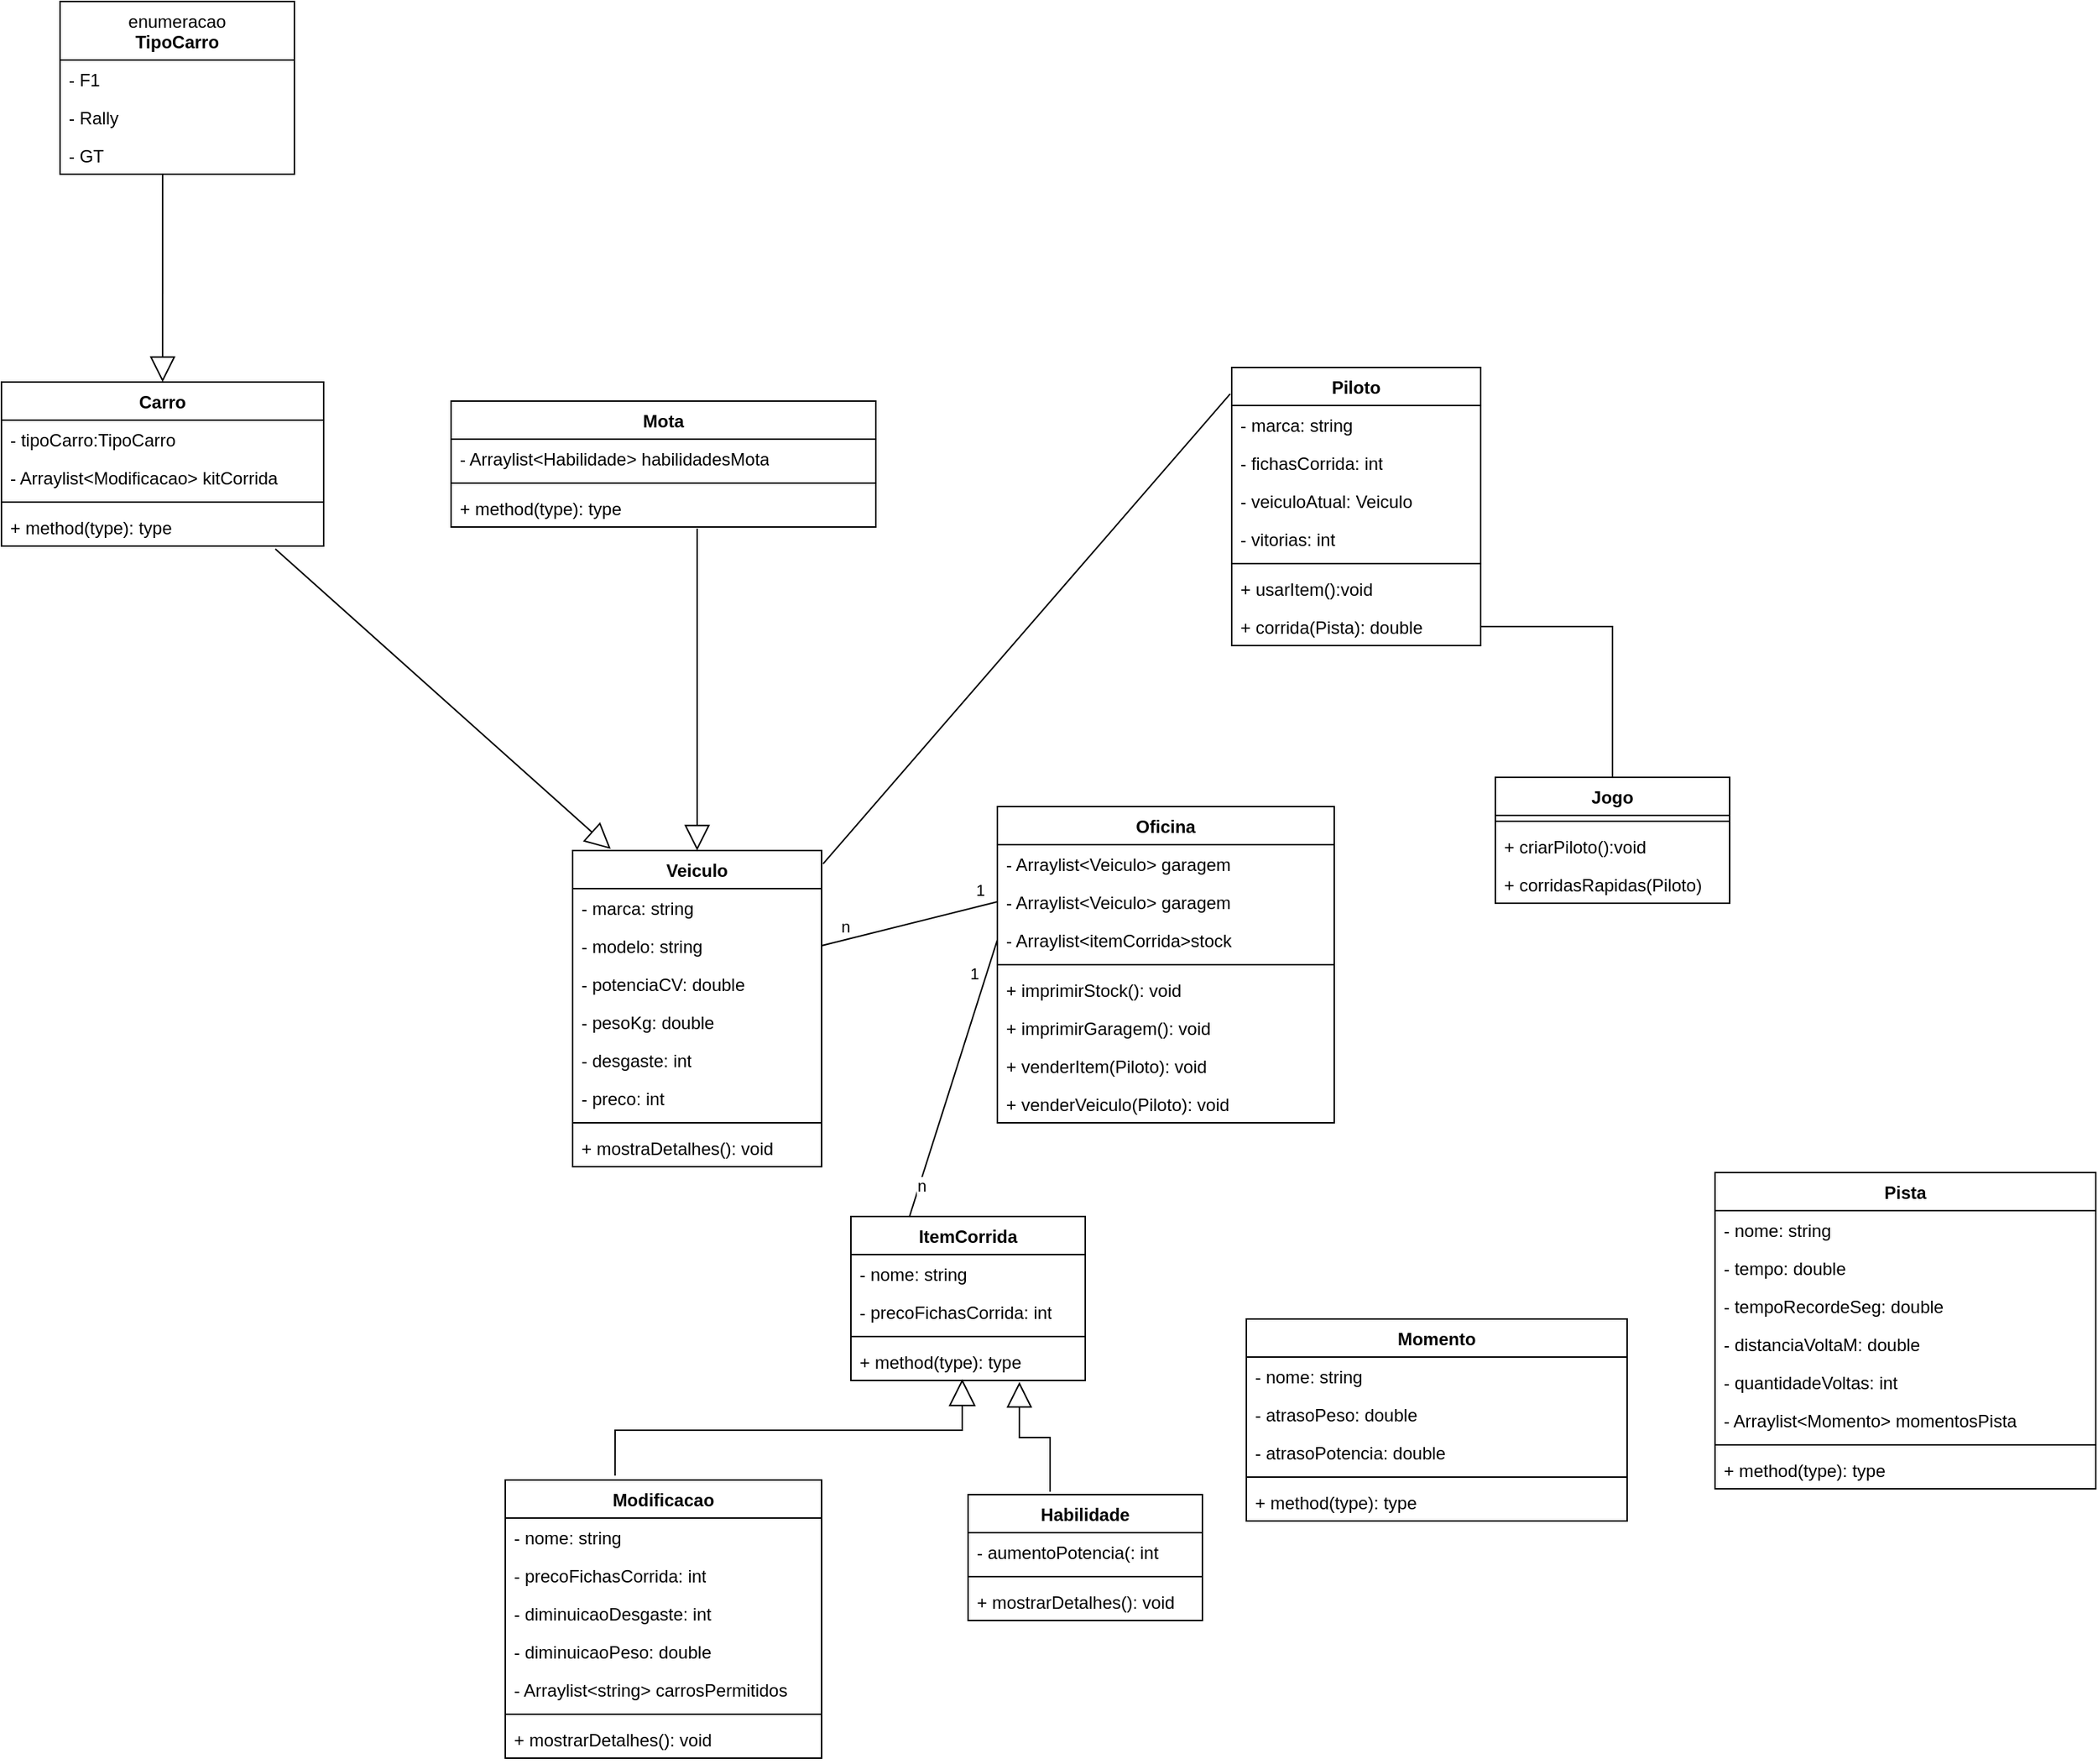 <mxfile version="22.1.8" type="device">
  <diagram name="Página-1" id="-xyUiIcZgFT_7A-90jFy">
    <mxGraphModel dx="472" dy="1939" grid="1" gridSize="10" guides="1" tooltips="1" connect="1" arrows="1" fold="1" page="1" pageScale="1" pageWidth="827" pageHeight="1169" math="0" shadow="0">
      <root>
        <mxCell id="0" />
        <mxCell id="1" parent="0" />
        <mxCell id="mjYLtM3Xch9HPr4SLD4X-1" value="Veiculo" style="swimlane;fontStyle=1;align=center;verticalAlign=top;childLayout=stackLayout;horizontal=1;startSize=26;horizontalStack=0;resizeParent=1;resizeParentMax=0;resizeLast=0;collapsible=1;marginBottom=0;whiteSpace=wrap;html=1;" vertex="1" parent="1">
          <mxGeometry x="460" y="250" width="170" height="216" as="geometry" />
        </mxCell>
        <mxCell id="mjYLtM3Xch9HPr4SLD4X-2" value="- marca: string&lt;br&gt;" style="text;strokeColor=none;fillColor=none;align=left;verticalAlign=top;spacingLeft=4;spacingRight=4;overflow=hidden;rotatable=0;points=[[0,0.5],[1,0.5]];portConstraint=eastwest;whiteSpace=wrap;html=1;" vertex="1" parent="mjYLtM3Xch9HPr4SLD4X-1">
          <mxGeometry y="26" width="170" height="26" as="geometry" />
        </mxCell>
        <mxCell id="mjYLtM3Xch9HPr4SLD4X-6" value="- modelo: string" style="text;strokeColor=none;fillColor=none;align=left;verticalAlign=top;spacingLeft=4;spacingRight=4;overflow=hidden;rotatable=0;points=[[0,0.5],[1,0.5]];portConstraint=eastwest;whiteSpace=wrap;html=1;" vertex="1" parent="mjYLtM3Xch9HPr4SLD4X-1">
          <mxGeometry y="52" width="170" height="26" as="geometry" />
        </mxCell>
        <mxCell id="mjYLtM3Xch9HPr4SLD4X-10" value="- potenciaCV: double" style="text;strokeColor=none;fillColor=none;align=left;verticalAlign=top;spacingLeft=4;spacingRight=4;overflow=hidden;rotatable=0;points=[[0,0.5],[1,0.5]];portConstraint=eastwest;whiteSpace=wrap;html=1;" vertex="1" parent="mjYLtM3Xch9HPr4SLD4X-1">
          <mxGeometry y="78" width="170" height="26" as="geometry" />
        </mxCell>
        <mxCell id="mjYLtM3Xch9HPr4SLD4X-9" value="- pesoKg: double" style="text;strokeColor=none;fillColor=none;align=left;verticalAlign=top;spacingLeft=4;spacingRight=4;overflow=hidden;rotatable=0;points=[[0,0.5],[1,0.5]];portConstraint=eastwest;whiteSpace=wrap;html=1;" vertex="1" parent="mjYLtM3Xch9HPr4SLD4X-1">
          <mxGeometry y="104" width="170" height="26" as="geometry" />
        </mxCell>
        <mxCell id="mjYLtM3Xch9HPr4SLD4X-8" value="- desgaste: int" style="text;strokeColor=none;fillColor=none;align=left;verticalAlign=top;spacingLeft=4;spacingRight=4;overflow=hidden;rotatable=0;points=[[0,0.5],[1,0.5]];portConstraint=eastwest;whiteSpace=wrap;html=1;" vertex="1" parent="mjYLtM3Xch9HPr4SLD4X-1">
          <mxGeometry y="130" width="170" height="26" as="geometry" />
        </mxCell>
        <mxCell id="mjYLtM3Xch9HPr4SLD4X-7" value="- preco: int" style="text;strokeColor=none;fillColor=none;align=left;verticalAlign=top;spacingLeft=4;spacingRight=4;overflow=hidden;rotatable=0;points=[[0,0.5],[1,0.5]];portConstraint=eastwest;whiteSpace=wrap;html=1;" vertex="1" parent="mjYLtM3Xch9HPr4SLD4X-1">
          <mxGeometry y="156" width="170" height="26" as="geometry" />
        </mxCell>
        <mxCell id="mjYLtM3Xch9HPr4SLD4X-3" value="" style="line;strokeWidth=1;fillColor=none;align=left;verticalAlign=middle;spacingTop=-1;spacingLeft=3;spacingRight=3;rotatable=0;labelPosition=right;points=[];portConstraint=eastwest;strokeColor=inherit;" vertex="1" parent="mjYLtM3Xch9HPr4SLD4X-1">
          <mxGeometry y="182" width="170" height="8" as="geometry" />
        </mxCell>
        <mxCell id="mjYLtM3Xch9HPr4SLD4X-4" value="+ mostraDetalhes(): void" style="text;strokeColor=none;fillColor=none;align=left;verticalAlign=top;spacingLeft=4;spacingRight=4;overflow=hidden;rotatable=0;points=[[0,0.5],[1,0.5]];portConstraint=eastwest;whiteSpace=wrap;html=1;" vertex="1" parent="mjYLtM3Xch9HPr4SLD4X-1">
          <mxGeometry y="190" width="170" height="26" as="geometry" />
        </mxCell>
        <mxCell id="mjYLtM3Xch9HPr4SLD4X-11" value="Carro" style="swimlane;fontStyle=1;align=center;verticalAlign=top;childLayout=stackLayout;horizontal=1;startSize=26;horizontalStack=0;resizeParent=1;resizeParentMax=0;resizeLast=0;collapsible=1;marginBottom=0;whiteSpace=wrap;html=1;" vertex="1" parent="1">
          <mxGeometry x="70" y="-70" width="220" height="112" as="geometry" />
        </mxCell>
        <mxCell id="mjYLtM3Xch9HPr4SLD4X-12" value="- tipoCarro:TipoCarro" style="text;strokeColor=none;fillColor=none;align=left;verticalAlign=top;spacingLeft=4;spacingRight=4;overflow=hidden;rotatable=0;points=[[0,0.5],[1,0.5]];portConstraint=eastwest;whiteSpace=wrap;html=1;" vertex="1" parent="mjYLtM3Xch9HPr4SLD4X-11">
          <mxGeometry y="26" width="220" height="26" as="geometry" />
        </mxCell>
        <mxCell id="mjYLtM3Xch9HPr4SLD4X-15" value="- Arraylist&amp;lt;Modificacao&amp;gt; kitCorrida" style="text;strokeColor=none;fillColor=none;align=left;verticalAlign=top;spacingLeft=4;spacingRight=4;overflow=hidden;rotatable=0;points=[[0,0.5],[1,0.5]];portConstraint=eastwest;whiteSpace=wrap;html=1;" vertex="1" parent="mjYLtM3Xch9HPr4SLD4X-11">
          <mxGeometry y="52" width="220" height="26" as="geometry" />
        </mxCell>
        <mxCell id="mjYLtM3Xch9HPr4SLD4X-13" value="" style="line;strokeWidth=1;fillColor=none;align=left;verticalAlign=middle;spacingTop=-1;spacingLeft=3;spacingRight=3;rotatable=0;labelPosition=right;points=[];portConstraint=eastwest;strokeColor=inherit;" vertex="1" parent="mjYLtM3Xch9HPr4SLD4X-11">
          <mxGeometry y="78" width="220" height="8" as="geometry" />
        </mxCell>
        <mxCell id="mjYLtM3Xch9HPr4SLD4X-14" value="+ method(type): type" style="text;strokeColor=none;fillColor=none;align=left;verticalAlign=top;spacingLeft=4;spacingRight=4;overflow=hidden;rotatable=0;points=[[0,0.5],[1,0.5]];portConstraint=eastwest;whiteSpace=wrap;html=1;" vertex="1" parent="mjYLtM3Xch9HPr4SLD4X-11">
          <mxGeometry y="86" width="220" height="26" as="geometry" />
        </mxCell>
        <mxCell id="mjYLtM3Xch9HPr4SLD4X-16" value="Mota" style="swimlane;fontStyle=1;align=center;verticalAlign=top;childLayout=stackLayout;horizontal=1;startSize=26;horizontalStack=0;resizeParent=1;resizeParentMax=0;resizeLast=0;collapsible=1;marginBottom=0;whiteSpace=wrap;html=1;" vertex="1" parent="1">
          <mxGeometry x="377" y="-57" width="290" height="86" as="geometry" />
        </mxCell>
        <mxCell id="mjYLtM3Xch9HPr4SLD4X-18" value="- Arraylist&amp;lt;Habilidade&amp;gt; habilidadesMota" style="text;strokeColor=none;fillColor=none;align=left;verticalAlign=top;spacingLeft=4;spacingRight=4;overflow=hidden;rotatable=0;points=[[0,0.5],[1,0.5]];portConstraint=eastwest;whiteSpace=wrap;html=1;" vertex="1" parent="mjYLtM3Xch9HPr4SLD4X-16">
          <mxGeometry y="26" width="290" height="26" as="geometry" />
        </mxCell>
        <mxCell id="mjYLtM3Xch9HPr4SLD4X-19" value="" style="line;strokeWidth=1;fillColor=none;align=left;verticalAlign=middle;spacingTop=-1;spacingLeft=3;spacingRight=3;rotatable=0;labelPosition=right;points=[];portConstraint=eastwest;strokeColor=inherit;" vertex="1" parent="mjYLtM3Xch9HPr4SLD4X-16">
          <mxGeometry y="52" width="290" height="8" as="geometry" />
        </mxCell>
        <mxCell id="mjYLtM3Xch9HPr4SLD4X-20" value="+ method(type): type" style="text;strokeColor=none;fillColor=none;align=left;verticalAlign=top;spacingLeft=4;spacingRight=4;overflow=hidden;rotatable=0;points=[[0,0.5],[1,0.5]];portConstraint=eastwest;whiteSpace=wrap;html=1;" vertex="1" parent="mjYLtM3Xch9HPr4SLD4X-16">
          <mxGeometry y="60" width="290" height="26" as="geometry" />
        </mxCell>
        <mxCell id="mjYLtM3Xch9HPr4SLD4X-21" value="&lt;span style=&quot;font-weight: normal;&quot;&gt;enumeracao&lt;/span&gt;&lt;br&gt;TipoCarro" style="swimlane;fontStyle=1;align=center;verticalAlign=top;childLayout=stackLayout;horizontal=1;startSize=40;horizontalStack=0;resizeParent=1;resizeParentMax=0;resizeLast=0;collapsible=1;marginBottom=0;whiteSpace=wrap;html=1;" vertex="1" parent="1">
          <mxGeometry x="110" y="-330" width="160" height="118" as="geometry" />
        </mxCell>
        <mxCell id="mjYLtM3Xch9HPr4SLD4X-22" value="- F1" style="text;strokeColor=none;fillColor=none;align=left;verticalAlign=top;spacingLeft=4;spacingRight=4;overflow=hidden;rotatable=0;points=[[0,0.5],[1,0.5]];portConstraint=eastwest;whiteSpace=wrap;html=1;" vertex="1" parent="mjYLtM3Xch9HPr4SLD4X-21">
          <mxGeometry y="40" width="160" height="26" as="geometry" />
        </mxCell>
        <mxCell id="mjYLtM3Xch9HPr4SLD4X-27" value="- Rally" style="text;strokeColor=none;fillColor=none;align=left;verticalAlign=top;spacingLeft=4;spacingRight=4;overflow=hidden;rotatable=0;points=[[0,0.5],[1,0.5]];portConstraint=eastwest;whiteSpace=wrap;html=1;" vertex="1" parent="mjYLtM3Xch9HPr4SLD4X-21">
          <mxGeometry y="66" width="160" height="26" as="geometry" />
        </mxCell>
        <mxCell id="mjYLtM3Xch9HPr4SLD4X-26" value="- GT" style="text;strokeColor=none;fillColor=none;align=left;verticalAlign=top;spacingLeft=4;spacingRight=4;overflow=hidden;rotatable=0;points=[[0,0.5],[1,0.5]];portConstraint=eastwest;whiteSpace=wrap;html=1;" vertex="1" parent="mjYLtM3Xch9HPr4SLD4X-21">
          <mxGeometry y="92" width="160" height="26" as="geometry" />
        </mxCell>
        <mxCell id="mjYLtM3Xch9HPr4SLD4X-28" value="ItemCorrida" style="swimlane;fontStyle=1;align=center;verticalAlign=top;childLayout=stackLayout;horizontal=1;startSize=26;horizontalStack=0;resizeParent=1;resizeParentMax=0;resizeLast=0;collapsible=1;marginBottom=0;whiteSpace=wrap;html=1;" vertex="1" parent="1">
          <mxGeometry x="650" y="500" width="160" height="112" as="geometry" />
        </mxCell>
        <mxCell id="mjYLtM3Xch9HPr4SLD4X-29" value="- nome: string" style="text;strokeColor=none;fillColor=none;align=left;verticalAlign=top;spacingLeft=4;spacingRight=4;overflow=hidden;rotatable=0;points=[[0,0.5],[1,0.5]];portConstraint=eastwest;whiteSpace=wrap;html=1;" vertex="1" parent="mjYLtM3Xch9HPr4SLD4X-28">
          <mxGeometry y="26" width="160" height="26" as="geometry" />
        </mxCell>
        <mxCell id="mjYLtM3Xch9HPr4SLD4X-32" value="- precoFichasCorrida: int" style="text;strokeColor=none;fillColor=none;align=left;verticalAlign=top;spacingLeft=4;spacingRight=4;overflow=hidden;rotatable=0;points=[[0,0.5],[1,0.5]];portConstraint=eastwest;whiteSpace=wrap;html=1;" vertex="1" parent="mjYLtM3Xch9HPr4SLD4X-28">
          <mxGeometry y="52" width="160" height="26" as="geometry" />
        </mxCell>
        <mxCell id="mjYLtM3Xch9HPr4SLD4X-30" value="" style="line;strokeWidth=1;fillColor=none;align=left;verticalAlign=middle;spacingTop=-1;spacingLeft=3;spacingRight=3;rotatable=0;labelPosition=right;points=[];portConstraint=eastwest;strokeColor=inherit;" vertex="1" parent="mjYLtM3Xch9HPr4SLD4X-28">
          <mxGeometry y="78" width="160" height="8" as="geometry" />
        </mxCell>
        <mxCell id="mjYLtM3Xch9HPr4SLD4X-31" value="+ method(type): type" style="text;strokeColor=none;fillColor=none;align=left;verticalAlign=top;spacingLeft=4;spacingRight=4;overflow=hidden;rotatable=0;points=[[0,0.5],[1,0.5]];portConstraint=eastwest;whiteSpace=wrap;html=1;" vertex="1" parent="mjYLtM3Xch9HPr4SLD4X-28">
          <mxGeometry y="86" width="160" height="26" as="geometry" />
        </mxCell>
        <mxCell id="mjYLtM3Xch9HPr4SLD4X-33" value="Modificacao" style="swimlane;fontStyle=1;align=center;verticalAlign=top;childLayout=stackLayout;horizontal=1;startSize=26;horizontalStack=0;resizeParent=1;resizeParentMax=0;resizeLast=0;collapsible=1;marginBottom=0;whiteSpace=wrap;html=1;" vertex="1" parent="1">
          <mxGeometry x="414" y="680" width="216" height="190" as="geometry" />
        </mxCell>
        <mxCell id="mjYLtM3Xch9HPr4SLD4X-34" value="- nome: string" style="text;strokeColor=none;fillColor=none;align=left;verticalAlign=top;spacingLeft=4;spacingRight=4;overflow=hidden;rotatable=0;points=[[0,0.5],[1,0.5]];portConstraint=eastwest;whiteSpace=wrap;html=1;" vertex="1" parent="mjYLtM3Xch9HPr4SLD4X-33">
          <mxGeometry y="26" width="216" height="26" as="geometry" />
        </mxCell>
        <mxCell id="mjYLtM3Xch9HPr4SLD4X-40" value="- precoFichasCorrida: int" style="text;strokeColor=none;fillColor=none;align=left;verticalAlign=top;spacingLeft=4;spacingRight=4;overflow=hidden;rotatable=0;points=[[0,0.5],[1,0.5]];portConstraint=eastwest;whiteSpace=wrap;html=1;" vertex="1" parent="mjYLtM3Xch9HPr4SLD4X-33">
          <mxGeometry y="52" width="216" height="26" as="geometry" />
        </mxCell>
        <mxCell id="mjYLtM3Xch9HPr4SLD4X-39" value="- diminuicaoDesgaste: int" style="text;strokeColor=none;fillColor=none;align=left;verticalAlign=top;spacingLeft=4;spacingRight=4;overflow=hidden;rotatable=0;points=[[0,0.5],[1,0.5]];portConstraint=eastwest;whiteSpace=wrap;html=1;" vertex="1" parent="mjYLtM3Xch9HPr4SLD4X-33">
          <mxGeometry y="78" width="216" height="26" as="geometry" />
        </mxCell>
        <mxCell id="mjYLtM3Xch9HPr4SLD4X-37" value="- diminuicaoPeso: double" style="text;strokeColor=none;fillColor=none;align=left;verticalAlign=top;spacingLeft=4;spacingRight=4;overflow=hidden;rotatable=0;points=[[0,0.5],[1,0.5]];portConstraint=eastwest;whiteSpace=wrap;html=1;" vertex="1" parent="mjYLtM3Xch9HPr4SLD4X-33">
          <mxGeometry y="104" width="216" height="26" as="geometry" />
        </mxCell>
        <mxCell id="mjYLtM3Xch9HPr4SLD4X-42" value="- Arraylist&amp;lt;string&amp;gt; carrosPermitidos" style="text;strokeColor=none;fillColor=none;align=left;verticalAlign=top;spacingLeft=4;spacingRight=4;overflow=hidden;rotatable=0;points=[[0,0.5],[1,0.5]];portConstraint=eastwest;whiteSpace=wrap;html=1;" vertex="1" parent="mjYLtM3Xch9HPr4SLD4X-33">
          <mxGeometry y="130" width="216" height="26" as="geometry" />
        </mxCell>
        <mxCell id="mjYLtM3Xch9HPr4SLD4X-35" value="" style="line;strokeWidth=1;fillColor=none;align=left;verticalAlign=middle;spacingTop=-1;spacingLeft=3;spacingRight=3;rotatable=0;labelPosition=right;points=[];portConstraint=eastwest;strokeColor=inherit;" vertex="1" parent="mjYLtM3Xch9HPr4SLD4X-33">
          <mxGeometry y="156" width="216" height="8" as="geometry" />
        </mxCell>
        <mxCell id="mjYLtM3Xch9HPr4SLD4X-36" value="+ mostrarDetalhes(): void" style="text;strokeColor=none;fillColor=none;align=left;verticalAlign=top;spacingLeft=4;spacingRight=4;overflow=hidden;rotatable=0;points=[[0,0.5],[1,0.5]];portConstraint=eastwest;whiteSpace=wrap;html=1;" vertex="1" parent="mjYLtM3Xch9HPr4SLD4X-33">
          <mxGeometry y="164" width="216" height="26" as="geometry" />
        </mxCell>
        <mxCell id="mjYLtM3Xch9HPr4SLD4X-43" value="Habilidade" style="swimlane;fontStyle=1;align=center;verticalAlign=top;childLayout=stackLayout;horizontal=1;startSize=26;horizontalStack=0;resizeParent=1;resizeParentMax=0;resizeLast=0;collapsible=1;marginBottom=0;whiteSpace=wrap;html=1;" vertex="1" parent="1">
          <mxGeometry x="730" y="690" width="160" height="86" as="geometry" />
        </mxCell>
        <mxCell id="mjYLtM3Xch9HPr4SLD4X-44" value="- aumentoPotencia(: int" style="text;strokeColor=none;fillColor=none;align=left;verticalAlign=top;spacingLeft=4;spacingRight=4;overflow=hidden;rotatable=0;points=[[0,0.5],[1,0.5]];portConstraint=eastwest;whiteSpace=wrap;html=1;" vertex="1" parent="mjYLtM3Xch9HPr4SLD4X-43">
          <mxGeometry y="26" width="160" height="26" as="geometry" />
        </mxCell>
        <mxCell id="mjYLtM3Xch9HPr4SLD4X-45" value="" style="line;strokeWidth=1;fillColor=none;align=left;verticalAlign=middle;spacingTop=-1;spacingLeft=3;spacingRight=3;rotatable=0;labelPosition=right;points=[];portConstraint=eastwest;strokeColor=inherit;" vertex="1" parent="mjYLtM3Xch9HPr4SLD4X-43">
          <mxGeometry y="52" width="160" height="8" as="geometry" />
        </mxCell>
        <mxCell id="mjYLtM3Xch9HPr4SLD4X-46" value="+ mostrarDetalhes(): void" style="text;strokeColor=none;fillColor=none;align=left;verticalAlign=top;spacingLeft=4;spacingRight=4;overflow=hidden;rotatable=0;points=[[0,0.5],[1,0.5]];portConstraint=eastwest;whiteSpace=wrap;html=1;" vertex="1" parent="mjYLtM3Xch9HPr4SLD4X-43">
          <mxGeometry y="60" width="160" height="26" as="geometry" />
        </mxCell>
        <mxCell id="mjYLtM3Xch9HPr4SLD4X-47" value="" style="endArrow=block;endSize=16;endFill=0;html=1;rounded=0;edgeStyle=orthogonalEdgeStyle;exitX=0.347;exitY=-0.016;exitDx=0;exitDy=0;exitPerimeter=0;entryX=0.475;entryY=0.962;entryDx=0;entryDy=0;entryPerimeter=0;" edge="1" parent="1" source="mjYLtM3Xch9HPr4SLD4X-33" target="mjYLtM3Xch9HPr4SLD4X-31">
          <mxGeometry width="160" relative="1" as="geometry">
            <mxPoint x="520" y="760" as="sourcePoint" />
            <mxPoint x="570" y="580" as="targetPoint" />
          </mxGeometry>
        </mxCell>
        <mxCell id="mjYLtM3Xch9HPr4SLD4X-51" value="" style="html=1;verticalAlign=bottom;endArrow=block;curved=0;rounded=0;edgeStyle=orthogonalEdgeStyle;exitX=0.35;exitY=-0.023;exitDx=0;exitDy=0;exitPerimeter=0;entryX=0.719;entryY=1.038;entryDx=0;entryDy=0;entryPerimeter=0;endFill=0;endSize=15;" edge="1" parent="1" source="mjYLtM3Xch9HPr4SLD4X-43" target="mjYLtM3Xch9HPr4SLD4X-31">
          <mxGeometry width="80" relative="1" as="geometry">
            <mxPoint x="560" y="360" as="sourcePoint" />
            <mxPoint x="640" y="360" as="targetPoint" />
          </mxGeometry>
        </mxCell>
        <mxCell id="mjYLtM3Xch9HPr4SLD4X-52" value="" style="html=1;verticalAlign=bottom;endArrow=block;curved=0;rounded=0;edgeStyle=orthogonalEdgeStyle;endFill=0;endSize=15;" edge="1" parent="1" target="mjYLtM3Xch9HPr4SLD4X-1">
          <mxGeometry width="80" relative="1" as="geometry">
            <mxPoint x="545" y="30" as="sourcePoint" />
            <mxPoint x="605" y="603" as="targetPoint" />
            <Array as="points">
              <mxPoint x="545" y="32" />
            </Array>
          </mxGeometry>
        </mxCell>
        <mxCell id="mjYLtM3Xch9HPr4SLD4X-54" value="" style="html=1;verticalAlign=bottom;endArrow=block;rounded=0;exitX=0.85;exitY=1.077;exitDx=0;exitDy=0;exitPerimeter=0;endFill=0;endSize=15;entryX=0.153;entryY=-0.005;entryDx=0;entryDy=0;entryPerimeter=0;" edge="1" parent="1" source="mjYLtM3Xch9HPr4SLD4X-14" target="mjYLtM3Xch9HPr4SLD4X-1">
          <mxGeometry width="80" relative="1" as="geometry">
            <mxPoint x="690" y="61" as="sourcePoint" />
            <mxPoint x="587" y="258" as="targetPoint" />
          </mxGeometry>
        </mxCell>
        <mxCell id="mjYLtM3Xch9HPr4SLD4X-55" value="" style="html=1;verticalAlign=bottom;endArrow=block;rounded=0;exitX=0.438;exitY=1;exitDx=0;exitDy=0;exitPerimeter=0;endFill=0;endSize=15;" edge="1" parent="1" source="mjYLtM3Xch9HPr4SLD4X-26" target="mjYLtM3Xch9HPr4SLD4X-11">
          <mxGeometry width="80" relative="1" as="geometry">
            <mxPoint x="267" y="54" as="sourcePoint" />
            <mxPoint x="496" y="259" as="targetPoint" />
          </mxGeometry>
        </mxCell>
        <mxCell id="mjYLtM3Xch9HPr4SLD4X-60" value="Oficina" style="swimlane;fontStyle=1;align=center;verticalAlign=top;childLayout=stackLayout;horizontal=1;startSize=26;horizontalStack=0;resizeParent=1;resizeParentMax=0;resizeLast=0;collapsible=1;marginBottom=0;whiteSpace=wrap;html=1;" vertex="1" parent="1">
          <mxGeometry x="750" y="220" width="230" height="216" as="geometry" />
        </mxCell>
        <mxCell id="mjYLtM3Xch9HPr4SLD4X-115" value="- Arraylist&amp;lt;Veiculo&amp;gt; garagem" style="text;strokeColor=none;fillColor=none;align=left;verticalAlign=top;spacingLeft=4;spacingRight=4;overflow=hidden;rotatable=0;points=[[0,0.5],[1,0.5]];portConstraint=eastwest;whiteSpace=wrap;html=1;" vertex="1" parent="mjYLtM3Xch9HPr4SLD4X-60">
          <mxGeometry y="26" width="230" height="26" as="geometry" />
        </mxCell>
        <mxCell id="mjYLtM3Xch9HPr4SLD4X-61" value="- Arraylist&amp;lt;Veiculo&amp;gt; garagem" style="text;strokeColor=none;fillColor=none;align=left;verticalAlign=top;spacingLeft=4;spacingRight=4;overflow=hidden;rotatable=0;points=[[0,0.5],[1,0.5]];portConstraint=eastwest;whiteSpace=wrap;html=1;" vertex="1" parent="mjYLtM3Xch9HPr4SLD4X-60">
          <mxGeometry y="52" width="230" height="26" as="geometry" />
        </mxCell>
        <mxCell id="mjYLtM3Xch9HPr4SLD4X-64" value="- Arraylist&amp;lt;itemCorrida&amp;gt;stock" style="text;strokeColor=none;fillColor=none;align=left;verticalAlign=top;spacingLeft=4;spacingRight=4;overflow=hidden;rotatable=0;points=[[0,0.5],[1,0.5]];portConstraint=eastwest;whiteSpace=wrap;html=1;" vertex="1" parent="mjYLtM3Xch9HPr4SLD4X-60">
          <mxGeometry y="78" width="230" height="26" as="geometry" />
        </mxCell>
        <mxCell id="mjYLtM3Xch9HPr4SLD4X-62" value="" style="line;strokeWidth=1;fillColor=none;align=left;verticalAlign=middle;spacingTop=-1;spacingLeft=3;spacingRight=3;rotatable=0;labelPosition=right;points=[];portConstraint=eastwest;strokeColor=inherit;" vertex="1" parent="mjYLtM3Xch9HPr4SLD4X-60">
          <mxGeometry y="104" width="230" height="8" as="geometry" />
        </mxCell>
        <mxCell id="mjYLtM3Xch9HPr4SLD4X-63" value="+ imprimirStock(): void" style="text;strokeColor=none;fillColor=none;align=left;verticalAlign=top;spacingLeft=4;spacingRight=4;overflow=hidden;rotatable=0;points=[[0,0.5],[1,0.5]];portConstraint=eastwest;whiteSpace=wrap;html=1;" vertex="1" parent="mjYLtM3Xch9HPr4SLD4X-60">
          <mxGeometry y="112" width="230" height="26" as="geometry" />
        </mxCell>
        <mxCell id="mjYLtM3Xch9HPr4SLD4X-67" value="+ imprimirGaragem(): void" style="text;strokeColor=none;fillColor=none;align=left;verticalAlign=top;spacingLeft=4;spacingRight=4;overflow=hidden;rotatable=0;points=[[0,0.5],[1,0.5]];portConstraint=eastwest;whiteSpace=wrap;html=1;" vertex="1" parent="mjYLtM3Xch9HPr4SLD4X-60">
          <mxGeometry y="138" width="230" height="26" as="geometry" />
        </mxCell>
        <mxCell id="mjYLtM3Xch9HPr4SLD4X-66" value="+ venderItem(Piloto): void" style="text;strokeColor=none;fillColor=none;align=left;verticalAlign=top;spacingLeft=4;spacingRight=4;overflow=hidden;rotatable=0;points=[[0,0.5],[1,0.5]];portConstraint=eastwest;whiteSpace=wrap;html=1;" vertex="1" parent="mjYLtM3Xch9HPr4SLD4X-60">
          <mxGeometry y="164" width="230" height="26" as="geometry" />
        </mxCell>
        <mxCell id="mjYLtM3Xch9HPr4SLD4X-65" value="+ venderVeiculo(Piloto): void" style="text;strokeColor=none;fillColor=none;align=left;verticalAlign=top;spacingLeft=4;spacingRight=4;overflow=hidden;rotatable=0;points=[[0,0.5],[1,0.5]];portConstraint=eastwest;whiteSpace=wrap;html=1;" vertex="1" parent="mjYLtM3Xch9HPr4SLD4X-60">
          <mxGeometry y="190" width="230" height="26" as="geometry" />
        </mxCell>
        <mxCell id="mjYLtM3Xch9HPr4SLD4X-68" value="Pista" style="swimlane;fontStyle=1;align=center;verticalAlign=top;childLayout=stackLayout;horizontal=1;startSize=26;horizontalStack=0;resizeParent=1;resizeParentMax=0;resizeLast=0;collapsible=1;marginBottom=0;whiteSpace=wrap;html=1;" vertex="1" parent="1">
          <mxGeometry x="1240" y="470" width="260" height="216" as="geometry" />
        </mxCell>
        <mxCell id="mjYLtM3Xch9HPr4SLD4X-69" value="- nome: string" style="text;strokeColor=none;fillColor=none;align=left;verticalAlign=top;spacingLeft=4;spacingRight=4;overflow=hidden;rotatable=0;points=[[0,0.5],[1,0.5]];portConstraint=eastwest;whiteSpace=wrap;html=1;" vertex="1" parent="mjYLtM3Xch9HPr4SLD4X-68">
          <mxGeometry y="26" width="260" height="26" as="geometry" />
        </mxCell>
        <mxCell id="mjYLtM3Xch9HPr4SLD4X-76" value="- tempo: double" style="text;strokeColor=none;fillColor=none;align=left;verticalAlign=top;spacingLeft=4;spacingRight=4;overflow=hidden;rotatable=0;points=[[0,0.5],[1,0.5]];portConstraint=eastwest;whiteSpace=wrap;html=1;" vertex="1" parent="mjYLtM3Xch9HPr4SLD4X-68">
          <mxGeometry y="52" width="260" height="26" as="geometry" />
        </mxCell>
        <mxCell id="mjYLtM3Xch9HPr4SLD4X-75" value="- tempoRecordeSeg: double" style="text;strokeColor=none;fillColor=none;align=left;verticalAlign=top;spacingLeft=4;spacingRight=4;overflow=hidden;rotatable=0;points=[[0,0.5],[1,0.5]];portConstraint=eastwest;whiteSpace=wrap;html=1;" vertex="1" parent="mjYLtM3Xch9HPr4SLD4X-68">
          <mxGeometry y="78" width="260" height="26" as="geometry" />
        </mxCell>
        <mxCell id="mjYLtM3Xch9HPr4SLD4X-74" value="- distanciaVoltaM: double" style="text;strokeColor=none;fillColor=none;align=left;verticalAlign=top;spacingLeft=4;spacingRight=4;overflow=hidden;rotatable=0;points=[[0,0.5],[1,0.5]];portConstraint=eastwest;whiteSpace=wrap;html=1;" vertex="1" parent="mjYLtM3Xch9HPr4SLD4X-68">
          <mxGeometry y="104" width="260" height="26" as="geometry" />
        </mxCell>
        <mxCell id="mjYLtM3Xch9HPr4SLD4X-73" value="- quantidadeVoltas: int" style="text;strokeColor=none;fillColor=none;align=left;verticalAlign=top;spacingLeft=4;spacingRight=4;overflow=hidden;rotatable=0;points=[[0,0.5],[1,0.5]];portConstraint=eastwest;whiteSpace=wrap;html=1;" vertex="1" parent="mjYLtM3Xch9HPr4SLD4X-68">
          <mxGeometry y="130" width="260" height="26" as="geometry" />
        </mxCell>
        <mxCell id="mjYLtM3Xch9HPr4SLD4X-72" value="- Arraylist&amp;lt;Momento&amp;gt; momentosPista" style="text;strokeColor=none;fillColor=none;align=left;verticalAlign=top;spacingLeft=4;spacingRight=4;overflow=hidden;rotatable=0;points=[[0,0.5],[1,0.5]];portConstraint=eastwest;whiteSpace=wrap;html=1;" vertex="1" parent="mjYLtM3Xch9HPr4SLD4X-68">
          <mxGeometry y="156" width="260" height="26" as="geometry" />
        </mxCell>
        <mxCell id="mjYLtM3Xch9HPr4SLD4X-70" value="" style="line;strokeWidth=1;fillColor=none;align=left;verticalAlign=middle;spacingTop=-1;spacingLeft=3;spacingRight=3;rotatable=0;labelPosition=right;points=[];portConstraint=eastwest;strokeColor=inherit;" vertex="1" parent="mjYLtM3Xch9HPr4SLD4X-68">
          <mxGeometry y="182" width="260" height="8" as="geometry" />
        </mxCell>
        <mxCell id="mjYLtM3Xch9HPr4SLD4X-71" value="+ method(type): type" style="text;strokeColor=none;fillColor=none;align=left;verticalAlign=top;spacingLeft=4;spacingRight=4;overflow=hidden;rotatable=0;points=[[0,0.5],[1,0.5]];portConstraint=eastwest;whiteSpace=wrap;html=1;" vertex="1" parent="mjYLtM3Xch9HPr4SLD4X-68">
          <mxGeometry y="190" width="260" height="26" as="geometry" />
        </mxCell>
        <mxCell id="mjYLtM3Xch9HPr4SLD4X-77" value="Momento" style="swimlane;fontStyle=1;align=center;verticalAlign=top;childLayout=stackLayout;horizontal=1;startSize=26;horizontalStack=0;resizeParent=1;resizeParentMax=0;resizeLast=0;collapsible=1;marginBottom=0;whiteSpace=wrap;html=1;" vertex="1" parent="1">
          <mxGeometry x="920" y="570" width="260" height="138" as="geometry" />
        </mxCell>
        <mxCell id="mjYLtM3Xch9HPr4SLD4X-78" value="- nome: string" style="text;strokeColor=none;fillColor=none;align=left;verticalAlign=top;spacingLeft=4;spacingRight=4;overflow=hidden;rotatable=0;points=[[0,0.5],[1,0.5]];portConstraint=eastwest;whiteSpace=wrap;html=1;" vertex="1" parent="mjYLtM3Xch9HPr4SLD4X-77">
          <mxGeometry y="26" width="260" height="26" as="geometry" />
        </mxCell>
        <mxCell id="mjYLtM3Xch9HPr4SLD4X-79" value="- atrasoPeso: double" style="text;strokeColor=none;fillColor=none;align=left;verticalAlign=top;spacingLeft=4;spacingRight=4;overflow=hidden;rotatable=0;points=[[0,0.5],[1,0.5]];portConstraint=eastwest;whiteSpace=wrap;html=1;" vertex="1" parent="mjYLtM3Xch9HPr4SLD4X-77">
          <mxGeometry y="52" width="260" height="26" as="geometry" />
        </mxCell>
        <mxCell id="mjYLtM3Xch9HPr4SLD4X-80" value="- atrasoPotencia: double" style="text;strokeColor=none;fillColor=none;align=left;verticalAlign=top;spacingLeft=4;spacingRight=4;overflow=hidden;rotatable=0;points=[[0,0.5],[1,0.5]];portConstraint=eastwest;whiteSpace=wrap;html=1;" vertex="1" parent="mjYLtM3Xch9HPr4SLD4X-77">
          <mxGeometry y="78" width="260" height="26" as="geometry" />
        </mxCell>
        <mxCell id="mjYLtM3Xch9HPr4SLD4X-84" value="" style="line;strokeWidth=1;fillColor=none;align=left;verticalAlign=middle;spacingTop=-1;spacingLeft=3;spacingRight=3;rotatable=0;labelPosition=right;points=[];portConstraint=eastwest;strokeColor=inherit;" vertex="1" parent="mjYLtM3Xch9HPr4SLD4X-77">
          <mxGeometry y="104" width="260" height="8" as="geometry" />
        </mxCell>
        <mxCell id="mjYLtM3Xch9HPr4SLD4X-85" value="+ method(type): type" style="text;strokeColor=none;fillColor=none;align=left;verticalAlign=top;spacingLeft=4;spacingRight=4;overflow=hidden;rotatable=0;points=[[0,0.5],[1,0.5]];portConstraint=eastwest;whiteSpace=wrap;html=1;" vertex="1" parent="mjYLtM3Xch9HPr4SLD4X-77">
          <mxGeometry y="112" width="260" height="26" as="geometry" />
        </mxCell>
        <mxCell id="mjYLtM3Xch9HPr4SLD4X-90" value="Piloto" style="swimlane;fontStyle=1;align=center;verticalAlign=top;childLayout=stackLayout;horizontal=1;startSize=26;horizontalStack=0;resizeParent=1;resizeParentMax=0;resizeLast=0;collapsible=1;marginBottom=0;whiteSpace=wrap;html=1;" vertex="1" parent="1">
          <mxGeometry x="910" y="-80" width="170" height="190" as="geometry" />
        </mxCell>
        <mxCell id="mjYLtM3Xch9HPr4SLD4X-91" value="- marca: string&lt;br&gt;" style="text;strokeColor=none;fillColor=none;align=left;verticalAlign=top;spacingLeft=4;spacingRight=4;overflow=hidden;rotatable=0;points=[[0,0.5],[1,0.5]];portConstraint=eastwest;whiteSpace=wrap;html=1;" vertex="1" parent="mjYLtM3Xch9HPr4SLD4X-90">
          <mxGeometry y="26" width="170" height="26" as="geometry" />
        </mxCell>
        <mxCell id="mjYLtM3Xch9HPr4SLD4X-92" value="- fichasCorrida: int" style="text;strokeColor=none;fillColor=none;align=left;verticalAlign=top;spacingLeft=4;spacingRight=4;overflow=hidden;rotatable=0;points=[[0,0.5],[1,0.5]];portConstraint=eastwest;whiteSpace=wrap;html=1;" vertex="1" parent="mjYLtM3Xch9HPr4SLD4X-90">
          <mxGeometry y="52" width="170" height="26" as="geometry" />
        </mxCell>
        <mxCell id="mjYLtM3Xch9HPr4SLD4X-93" value="- veiculoAtual: Veiculo" style="text;strokeColor=none;fillColor=none;align=left;verticalAlign=top;spacingLeft=4;spacingRight=4;overflow=hidden;rotatable=0;points=[[0,0.5],[1,0.5]];portConstraint=eastwest;whiteSpace=wrap;html=1;" vertex="1" parent="mjYLtM3Xch9HPr4SLD4X-90">
          <mxGeometry y="78" width="170" height="26" as="geometry" />
        </mxCell>
        <mxCell id="mjYLtM3Xch9HPr4SLD4X-94" value="- vitorias: int" style="text;strokeColor=none;fillColor=none;align=left;verticalAlign=top;spacingLeft=4;spacingRight=4;overflow=hidden;rotatable=0;points=[[0,0.5],[1,0.5]];portConstraint=eastwest;whiteSpace=wrap;html=1;" vertex="1" parent="mjYLtM3Xch9HPr4SLD4X-90">
          <mxGeometry y="104" width="170" height="26" as="geometry" />
        </mxCell>
        <mxCell id="mjYLtM3Xch9HPr4SLD4X-97" value="" style="line;strokeWidth=1;fillColor=none;align=left;verticalAlign=middle;spacingTop=-1;spacingLeft=3;spacingRight=3;rotatable=0;labelPosition=right;points=[];portConstraint=eastwest;strokeColor=inherit;" vertex="1" parent="mjYLtM3Xch9HPr4SLD4X-90">
          <mxGeometry y="130" width="170" height="8" as="geometry" />
        </mxCell>
        <mxCell id="mjYLtM3Xch9HPr4SLD4X-98" value="+ usarItem():void" style="text;strokeColor=none;fillColor=none;align=left;verticalAlign=top;spacingLeft=4;spacingRight=4;overflow=hidden;rotatable=0;points=[[0,0.5],[1,0.5]];portConstraint=eastwest;whiteSpace=wrap;html=1;" vertex="1" parent="mjYLtM3Xch9HPr4SLD4X-90">
          <mxGeometry y="138" width="170" height="26" as="geometry" />
        </mxCell>
        <mxCell id="mjYLtM3Xch9HPr4SLD4X-99" value="+ corrida(Pista): double" style="text;strokeColor=none;fillColor=none;align=left;verticalAlign=top;spacingLeft=4;spacingRight=4;overflow=hidden;rotatable=0;points=[[0,0.5],[1,0.5]];portConstraint=eastwest;whiteSpace=wrap;html=1;" vertex="1" parent="mjYLtM3Xch9HPr4SLD4X-90">
          <mxGeometry y="164" width="170" height="26" as="geometry" />
        </mxCell>
        <mxCell id="mjYLtM3Xch9HPr4SLD4X-100" value="Jogo" style="swimlane;fontStyle=1;align=center;verticalAlign=top;childLayout=stackLayout;horizontal=1;startSize=26;horizontalStack=0;resizeParent=1;resizeParentMax=0;resizeLast=0;collapsible=1;marginBottom=0;whiteSpace=wrap;html=1;" vertex="1" parent="1">
          <mxGeometry x="1090" y="200" width="160" height="86" as="geometry" />
        </mxCell>
        <mxCell id="mjYLtM3Xch9HPr4SLD4X-102" value="" style="line;strokeWidth=1;fillColor=none;align=left;verticalAlign=middle;spacingTop=-1;spacingLeft=3;spacingRight=3;rotatable=0;labelPosition=right;points=[];portConstraint=eastwest;strokeColor=inherit;" vertex="1" parent="mjYLtM3Xch9HPr4SLD4X-100">
          <mxGeometry y="26" width="160" height="8" as="geometry" />
        </mxCell>
        <mxCell id="mjYLtM3Xch9HPr4SLD4X-103" value="+ criarPiloto():void" style="text;strokeColor=none;fillColor=none;align=left;verticalAlign=top;spacingLeft=4;spacingRight=4;overflow=hidden;rotatable=0;points=[[0,0.5],[1,0.5]];portConstraint=eastwest;whiteSpace=wrap;html=1;" vertex="1" parent="mjYLtM3Xch9HPr4SLD4X-100">
          <mxGeometry y="34" width="160" height="26" as="geometry" />
        </mxCell>
        <mxCell id="mjYLtM3Xch9HPr4SLD4X-104" value="+ corridasRapidas(Piloto)" style="text;strokeColor=none;fillColor=none;align=left;verticalAlign=top;spacingLeft=4;spacingRight=4;overflow=hidden;rotatable=0;points=[[0,0.5],[1,0.5]];portConstraint=eastwest;whiteSpace=wrap;html=1;" vertex="1" parent="mjYLtM3Xch9HPr4SLD4X-100">
          <mxGeometry y="60" width="160" height="26" as="geometry" />
        </mxCell>
        <mxCell id="mjYLtM3Xch9HPr4SLD4X-108" value="" style="endArrow=none;html=1;rounded=0;exitX=1;exitY=0.5;exitDx=0;exitDy=0;entryX=0;entryY=0.5;entryDx=0;entryDy=0;" edge="1" parent="1" source="mjYLtM3Xch9HPr4SLD4X-6" target="mjYLtM3Xch9HPr4SLD4X-61">
          <mxGeometry relative="1" as="geometry">
            <mxPoint x="620" y="400" as="sourcePoint" />
            <mxPoint x="780" y="400" as="targetPoint" />
          </mxGeometry>
        </mxCell>
        <mxCell id="mjYLtM3Xch9HPr4SLD4X-113" value="n" style="edgeLabel;html=1;align=center;verticalAlign=middle;resizable=0;points=[];" vertex="1" connectable="0" parent="mjYLtM3Xch9HPr4SLD4X-108">
          <mxGeometry x="-0.622" y="2" relative="1" as="geometry">
            <mxPoint x="-7" y="-6" as="offset" />
          </mxGeometry>
        </mxCell>
        <mxCell id="mjYLtM3Xch9HPr4SLD4X-116" value="1" style="edgeLabel;html=1;align=center;verticalAlign=middle;resizable=0;points=[];" vertex="1" connectable="0" parent="mjYLtM3Xch9HPr4SLD4X-108">
          <mxGeometry x="0.796" y="-1" relative="1" as="geometry">
            <mxPoint y="-12" as="offset" />
          </mxGeometry>
        </mxCell>
        <mxCell id="mjYLtM3Xch9HPr4SLD4X-111" value="" style="endArrow=none;html=1;rounded=0;exitX=0.25;exitY=0;exitDx=0;exitDy=0;entryX=0;entryY=0.5;entryDx=0;entryDy=0;" edge="1" parent="1" source="mjYLtM3Xch9HPr4SLD4X-28" target="mjYLtM3Xch9HPr4SLD4X-64">
          <mxGeometry relative="1" as="geometry">
            <mxPoint x="640" y="325" as="sourcePoint" />
            <mxPoint x="760" y="295" as="targetPoint" />
          </mxGeometry>
        </mxCell>
        <mxCell id="mjYLtM3Xch9HPr4SLD4X-118" value="n" style="edgeLabel;html=1;align=center;verticalAlign=middle;resizable=0;points=[];" vertex="1" connectable="0" parent="mjYLtM3Xch9HPr4SLD4X-111">
          <mxGeometry x="-0.774" y="-1" relative="1" as="geometry">
            <mxPoint as="offset" />
          </mxGeometry>
        </mxCell>
        <mxCell id="mjYLtM3Xch9HPr4SLD4X-119" value="1" style="edgeLabel;html=1;align=center;verticalAlign=middle;resizable=0;points=[];" vertex="1" connectable="0" parent="mjYLtM3Xch9HPr4SLD4X-111">
          <mxGeometry x="0.757" relative="1" as="geometry">
            <mxPoint x="-9" as="offset" />
          </mxGeometry>
        </mxCell>
        <mxCell id="mjYLtM3Xch9HPr4SLD4X-121" value="" style="endArrow=none;html=1;edgeStyle=orthogonalEdgeStyle;rounded=0;entryX=0.5;entryY=0;entryDx=0;entryDy=0;" edge="1" parent="1" source="mjYLtM3Xch9HPr4SLD4X-99" target="mjYLtM3Xch9HPr4SLD4X-100">
          <mxGeometry relative="1" as="geometry">
            <mxPoint x="1010" y="300" as="sourcePoint" />
            <mxPoint x="1170" y="300" as="targetPoint" />
          </mxGeometry>
        </mxCell>
        <mxCell id="mjYLtM3Xch9HPr4SLD4X-124" value="" style="endArrow=none;html=1;rounded=0;exitX=1.006;exitY=0.042;exitDx=0;exitDy=0;exitPerimeter=0;entryX=-0.006;entryY=0.095;entryDx=0;entryDy=0;entryPerimeter=0;" edge="1" parent="1" source="mjYLtM3Xch9HPr4SLD4X-1" target="mjYLtM3Xch9HPr4SLD4X-90">
          <mxGeometry relative="1" as="geometry">
            <mxPoint x="680" y="300" as="sourcePoint" />
            <mxPoint x="840" y="300" as="targetPoint" />
          </mxGeometry>
        </mxCell>
      </root>
    </mxGraphModel>
  </diagram>
</mxfile>
